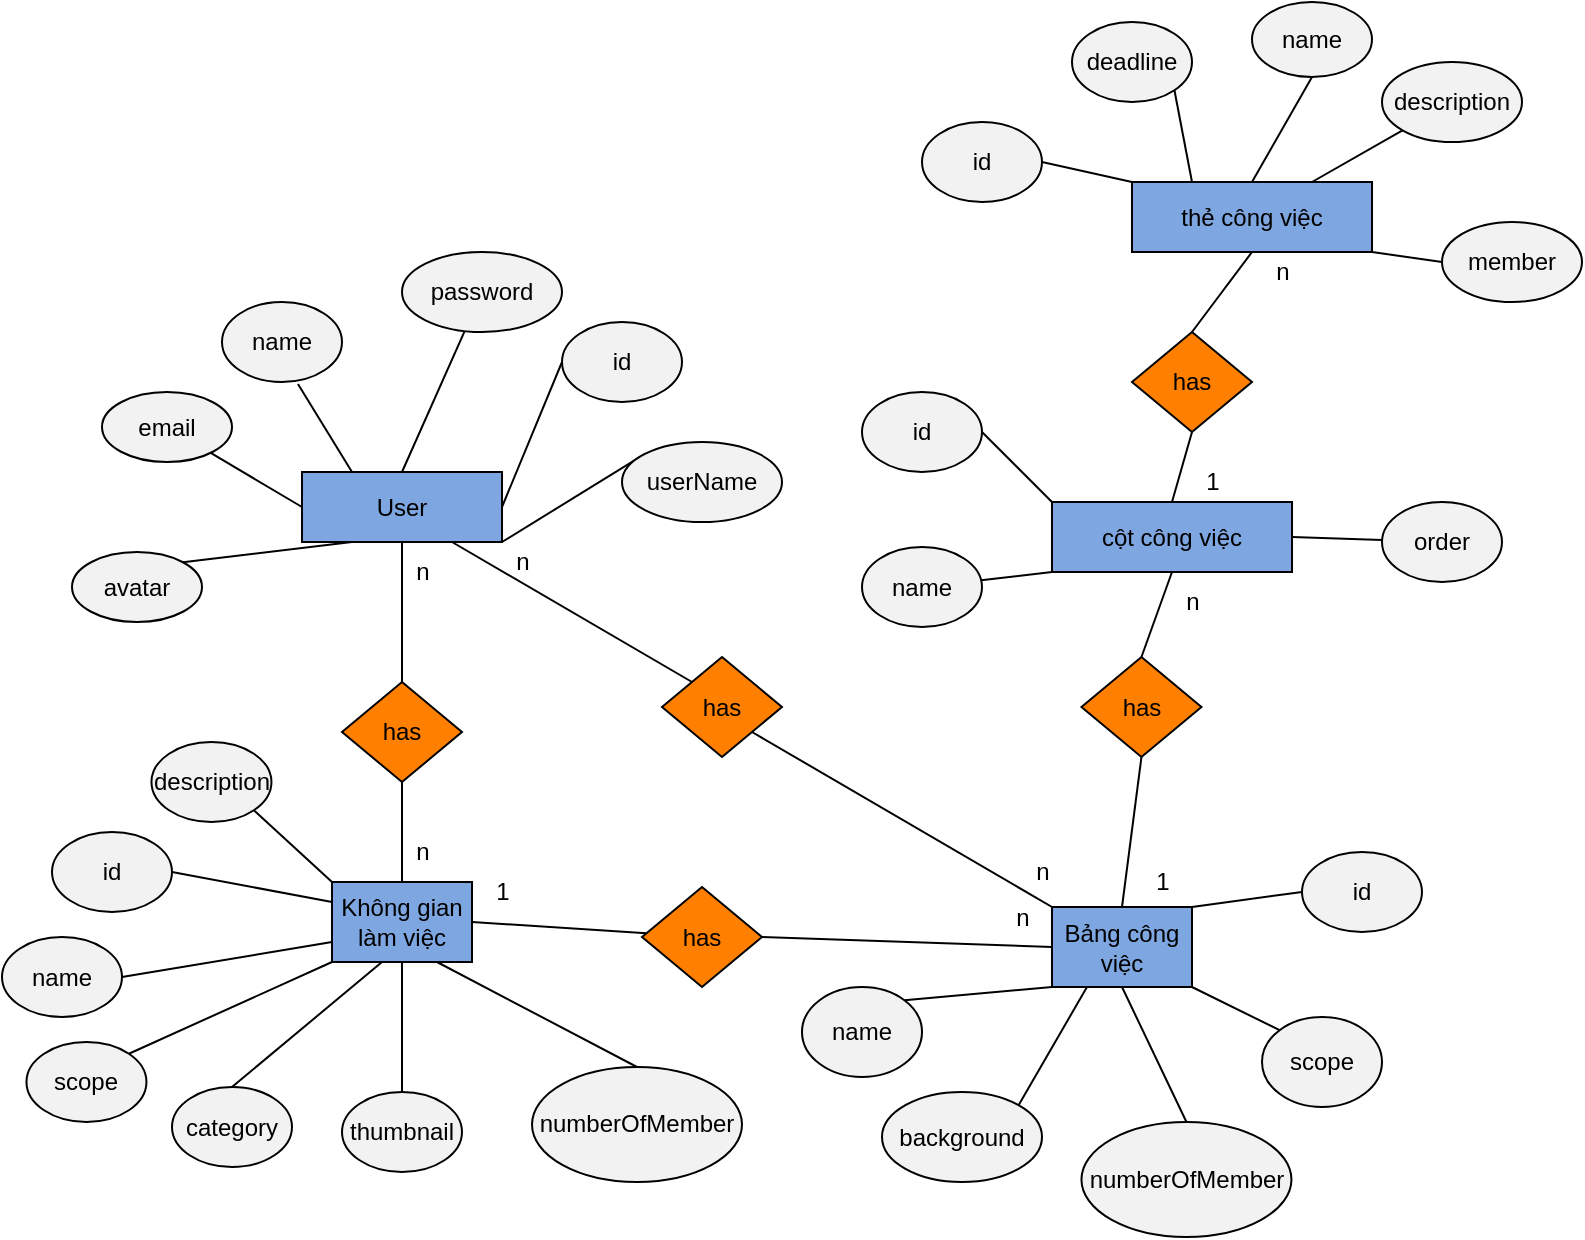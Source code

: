 <mxfile version="13.9.9" type="device"><diagram id="UIYuDUjdbqcm5GssT-13" name="Page-1"><mxGraphModel dx="2272" dy="1922" grid="1" gridSize="10" guides="1" tooltips="1" connect="1" arrows="1" fold="1" page="1" pageScale="1" pageWidth="850" pageHeight="1100" math="0" shadow="0"><root><mxCell id="0"/><mxCell id="1" parent="0"/><mxCell id="YLoi0Zi37OyvP2fE5OV8-19" style="rounded=0;orthogonalLoop=1;jettySize=auto;html=1;exitX=0.5;exitY=1;exitDx=0;exitDy=0;entryX=0.5;entryY=0;entryDx=0;entryDy=0;endArrow=none;endFill=0;" parent="1" source="YLoi0Zi37OyvP2fE5OV8-1" target="YLoi0Zi37OyvP2fE5OV8-10" edge="1"><mxGeometry relative="1" as="geometry"><mxPoint x="110" y="255" as="targetPoint"/></mxGeometry></mxCell><mxCell id="YLoi0Zi37OyvP2fE5OV8-50" style="edgeStyle=none;rounded=0;orthogonalLoop=1;jettySize=auto;html=1;exitX=1;exitY=0.5;exitDx=0;exitDy=0;entryX=0;entryY=0.5;entryDx=0;entryDy=0;endArrow=none;endFill=0;" parent="1" source="YLoi0Zi37OyvP2fE5OV8-1" target="YLoi0Zi37OyvP2fE5OV8-49" edge="1"><mxGeometry relative="1" as="geometry"><mxPoint x="190" y="170" as="targetPoint"/></mxGeometry></mxCell><mxCell id="YLoi0Zi37OyvP2fE5OV8-127" style="edgeStyle=none;rounded=0;orthogonalLoop=1;jettySize=auto;html=1;exitX=0.5;exitY=0;exitDx=0;exitDy=0;endArrow=none;endFill=0;" parent="1" source="YLoi0Zi37OyvP2fE5OV8-1" target="YLoi0Zi37OyvP2fE5OV8-48" edge="1"><mxGeometry relative="1" as="geometry"/></mxCell><mxCell id="YLoi0Zi37OyvP2fE5OV8-128" style="edgeStyle=none;rounded=0;orthogonalLoop=1;jettySize=auto;html=1;exitX=0.25;exitY=0;exitDx=0;exitDy=0;entryX=0.633;entryY=1.025;entryDx=0;entryDy=0;entryPerimeter=0;endArrow=none;endFill=0;" parent="1" source="YLoi0Zi37OyvP2fE5OV8-1" target="YLoi0Zi37OyvP2fE5OV8-47" edge="1"><mxGeometry relative="1" as="geometry"/></mxCell><mxCell id="YLoi0Zi37OyvP2fE5OV8-130" style="edgeStyle=none;rounded=0;orthogonalLoop=1;jettySize=auto;html=1;exitX=0;exitY=0.5;exitDx=0;exitDy=0;endArrow=none;endFill=0;" parent="1" source="YLoi0Zi37OyvP2fE5OV8-1" target="YLoi0Zi37OyvP2fE5OV8-45" edge="1"><mxGeometry relative="1" as="geometry"><mxPoint x="-3.96" y="217" as="targetPoint"/></mxGeometry></mxCell><mxCell id="E24uwadZuliw-CmyUC10-2" style="rounded=0;orthogonalLoop=1;jettySize=auto;html=1;exitX=1;exitY=1;exitDx=0;exitDy=0;endArrow=none;endFill=0;entryX=0;entryY=0;entryDx=0;entryDy=0;" parent="1" source="YLoi0Zi37OyvP2fE5OV8-1" target="E24uwadZuliw-CmyUC10-1" edge="1"><mxGeometry relative="1" as="geometry"><mxPoint x="170.154" y="217.635" as="targetPoint"/></mxGeometry></mxCell><mxCell id="YLoi0Zi37OyvP2fE5OV8-1" value="User" style="rounded=0;whiteSpace=wrap;html=1;fillColor=#7EA6E0;" parent="1" vertex="1"><mxGeometry x="50" y="165" width="100" height="35" as="geometry"/></mxCell><mxCell id="YLoi0Zi37OyvP2fE5OV8-21" style="edgeStyle=none;rounded=0;orthogonalLoop=1;jettySize=auto;html=1;exitX=1;exitY=0.5;exitDx=0;exitDy=0;endArrow=none;endFill=0;" parent="1" source="YLoi0Zi37OyvP2fE5OV8-5" target="YLoi0Zi37OyvP2fE5OV8-12" edge="1"><mxGeometry relative="1" as="geometry"/></mxCell><mxCell id="YLoi0Zi37OyvP2fE5OV8-104" style="edgeStyle=none;rounded=0;orthogonalLoop=1;jettySize=auto;html=1;exitX=0;exitY=0.25;exitDx=0;exitDy=0;entryX=1;entryY=0.5;entryDx=0;entryDy=0;endArrow=none;endFill=0;" parent="1" source="YLoi0Zi37OyvP2fE5OV8-5" target="YLoi0Zi37OyvP2fE5OV8-102" edge="1"><mxGeometry relative="1" as="geometry"/></mxCell><mxCell id="YLoi0Zi37OyvP2fE5OV8-5" value="Không gian làm việc" style="rounded=0;whiteSpace=wrap;html=1;fillColor=#7EA6E0;" parent="1" vertex="1"><mxGeometry x="65" y="370" width="70" height="40" as="geometry"/></mxCell><mxCell id="YLoi0Zi37OyvP2fE5OV8-23" style="edgeStyle=none;rounded=0;orthogonalLoop=1;jettySize=auto;html=1;exitX=0.5;exitY=0;exitDx=0;exitDy=0;entryX=0.5;entryY=1;entryDx=0;entryDy=0;endArrow=none;endFill=0;" parent="1" source="YLoi0Zi37OyvP2fE5OV8-6" target="YLoi0Zi37OyvP2fE5OV8-13" edge="1"><mxGeometry relative="1" as="geometry"/></mxCell><mxCell id="YLoi0Zi37OyvP2fE5OV8-108" style="edgeStyle=none;rounded=0;orthogonalLoop=1;jettySize=auto;html=1;exitX=1;exitY=0;exitDx=0;exitDy=0;entryX=0;entryY=0.5;entryDx=0;entryDy=0;endArrow=none;endFill=0;" parent="1" source="YLoi0Zi37OyvP2fE5OV8-6" target="YLoi0Zi37OyvP2fE5OV8-106" edge="1"><mxGeometry relative="1" as="geometry"/></mxCell><mxCell id="YLoi0Zi37OyvP2fE5OV8-109" style="edgeStyle=none;rounded=0;orthogonalLoop=1;jettySize=auto;html=1;exitX=0;exitY=1;exitDx=0;exitDy=0;entryX=1;entryY=0;entryDx=0;entryDy=0;endArrow=none;endFill=0;" parent="1" source="YLoi0Zi37OyvP2fE5OV8-6" target="YLoi0Zi37OyvP2fE5OV8-107" edge="1"><mxGeometry relative="1" as="geometry"/></mxCell><mxCell id="YLoi0Zi37OyvP2fE5OV8-6" value="Bảng công việc" style="rounded=0;whiteSpace=wrap;html=1;fillColor=#7EA6E0;" parent="1" vertex="1"><mxGeometry x="425" y="382.5" width="70" height="40" as="geometry"/></mxCell><mxCell id="YLoi0Zi37OyvP2fE5OV8-123" style="edgeStyle=none;rounded=0;orthogonalLoop=1;jettySize=auto;html=1;exitX=0;exitY=0;exitDx=0;exitDy=0;entryX=1;entryY=0.5;entryDx=0;entryDy=0;endArrow=none;endFill=0;" parent="1" source="YLoi0Zi37OyvP2fE5OV8-7" target="YLoi0Zi37OyvP2fE5OV8-119" edge="1"><mxGeometry relative="1" as="geometry"><mxPoint x="495" y="566.25" as="sourcePoint"/></mxGeometry></mxCell><mxCell id="YLoi0Zi37OyvP2fE5OV8-124" style="edgeStyle=none;rounded=0;orthogonalLoop=1;jettySize=auto;html=1;exitX=0;exitY=1;exitDx=0;exitDy=0;endArrow=none;endFill=0;" parent="1" source="YLoi0Zi37OyvP2fE5OV8-7" target="YLoi0Zi37OyvP2fE5OV8-122" edge="1"><mxGeometry relative="1" as="geometry"><mxPoint x="495" y="592.5" as="sourcePoint"/></mxGeometry></mxCell><mxCell id="1LAGYOZ_TK99_0JNW_71-4" style="rounded=0;orthogonalLoop=1;jettySize=auto;html=1;exitX=0.5;exitY=0;exitDx=0;exitDy=0;entryX=0.5;entryY=1;entryDx=0;entryDy=0;endArrow=none;endFill=0;" parent="1" source="YLoi0Zi37OyvP2fE5OV8-7" target="1LAGYOZ_TK99_0JNW_71-3" edge="1"><mxGeometry relative="1" as="geometry"><mxPoint x="580" y="-137.5" as="sourcePoint"/></mxGeometry></mxCell><mxCell id="SqWaqopXbNTXru5olozD-2" style="rounded=0;orthogonalLoop=1;jettySize=auto;html=1;exitX=1;exitY=0.5;exitDx=0;exitDy=0;endArrow=none;endFill=0;" edge="1" parent="1" source="YLoi0Zi37OyvP2fE5OV8-7" target="SqWaqopXbNTXru5olozD-1"><mxGeometry relative="1" as="geometry"/></mxCell><mxCell id="YLoi0Zi37OyvP2fE5OV8-7" value="cột công việc" style="rounded=0;whiteSpace=wrap;html=1;fillColor=#7EA6E0;" parent="1" vertex="1"><mxGeometry x="425" y="180" width="120" height="35" as="geometry"/></mxCell><mxCell id="YLoi0Zi37OyvP2fE5OV8-20" style="edgeStyle=none;rounded=0;orthogonalLoop=1;jettySize=auto;html=1;exitX=0.5;exitY=1;exitDx=0;exitDy=0;entryX=0.5;entryY=0;entryDx=0;entryDy=0;endArrow=none;endFill=0;" parent="1" source="YLoi0Zi37OyvP2fE5OV8-10" target="YLoi0Zi37OyvP2fE5OV8-5" edge="1"><mxGeometry relative="1" as="geometry"/></mxCell><mxCell id="YLoi0Zi37OyvP2fE5OV8-10" value="has" style="rhombus;whiteSpace=wrap;html=1;fillColor=#FF8000;" parent="1" vertex="1"><mxGeometry x="70" y="270" width="60" height="50" as="geometry"/></mxCell><mxCell id="YLoi0Zi37OyvP2fE5OV8-22" style="edgeStyle=none;rounded=0;orthogonalLoop=1;jettySize=auto;html=1;exitX=1;exitY=0.5;exitDx=0;exitDy=0;entryX=0;entryY=0.5;entryDx=0;entryDy=0;endArrow=none;endFill=0;" parent="1" source="YLoi0Zi37OyvP2fE5OV8-12" target="YLoi0Zi37OyvP2fE5OV8-6" edge="1"><mxGeometry relative="1" as="geometry"><mxPoint x="230" y="440" as="sourcePoint"/></mxGeometry></mxCell><mxCell id="YLoi0Zi37OyvP2fE5OV8-12" value="has" style="rhombus;whiteSpace=wrap;html=1;fillColor=#FF8000;" parent="1" vertex="1"><mxGeometry x="220" y="372.5" width="60" height="50" as="geometry"/></mxCell><mxCell id="YLoi0Zi37OyvP2fE5OV8-24" style="edgeStyle=none;rounded=0;orthogonalLoop=1;jettySize=auto;html=1;exitX=0.5;exitY=0;exitDx=0;exitDy=0;entryX=0.5;entryY=1;entryDx=0;entryDy=0;endArrow=none;endFill=0;" parent="1" source="YLoi0Zi37OyvP2fE5OV8-13" target="YLoi0Zi37OyvP2fE5OV8-7" edge="1"><mxGeometry relative="1" as="geometry"/></mxCell><mxCell id="YLoi0Zi37OyvP2fE5OV8-13" value="has" style="rhombus;whiteSpace=wrap;html=1;fillColor=#FF8000;" parent="1" vertex="1"><mxGeometry x="439.73" y="257.5" width="60" height="50" as="geometry"/></mxCell><mxCell id="YLoi0Zi37OyvP2fE5OV8-45" value="email" style="ellipse;whiteSpace=wrap;html=1;fillColor=#F2F2F2;" parent="1" vertex="1"><mxGeometry x="-50.0" y="125" width="65" height="35" as="geometry"/></mxCell><mxCell id="YLoi0Zi37OyvP2fE5OV8-47" value="name" style="ellipse;whiteSpace=wrap;html=1;fillColor=#F2F2F2;" parent="1" vertex="1"><mxGeometry x="10.0" y="80" width="60" height="40" as="geometry"/></mxCell><mxCell id="YLoi0Zi37OyvP2fE5OV8-48" value="password" style="ellipse;whiteSpace=wrap;html=1;fillColor=#F2F2F2;" parent="1" vertex="1"><mxGeometry x="100" y="55" width="80" height="40" as="geometry"/></mxCell><mxCell id="YLoi0Zi37OyvP2fE5OV8-49" value="id" style="ellipse;whiteSpace=wrap;html=1;fillColor=#F2F2F2;" parent="1" vertex="1"><mxGeometry x="180" y="90" width="60" height="40" as="geometry"/></mxCell><mxCell id="YLoi0Zi37OyvP2fE5OV8-102" value="id" style="ellipse;whiteSpace=wrap;html=1;fillColor=#F2F2F2;" parent="1" vertex="1"><mxGeometry x="-75" y="345" width="60" height="40" as="geometry"/></mxCell><mxCell id="YLoi0Zi37OyvP2fE5OV8-106" value="id" style="ellipse;whiteSpace=wrap;html=1;fillColor=#F2F2F2;" parent="1" vertex="1"><mxGeometry x="550" y="355" width="60" height="40" as="geometry"/></mxCell><mxCell id="YLoi0Zi37OyvP2fE5OV8-107" value="name" style="ellipse;whiteSpace=wrap;html=1;fillColor=#F2F2F2;" parent="1" vertex="1"><mxGeometry x="300" y="422.5" width="60" height="45" as="geometry"/></mxCell><mxCell id="YLoi0Zi37OyvP2fE5OV8-119" value="id" style="ellipse;whiteSpace=wrap;html=1;fillColor=#F2F2F2;" parent="1" vertex="1"><mxGeometry x="330" y="125" width="60" height="40" as="geometry"/></mxCell><mxCell id="YLoi0Zi37OyvP2fE5OV8-122" value="name" style="ellipse;whiteSpace=wrap;html=1;fillColor=#F2F2F2;" parent="1" vertex="1"><mxGeometry x="330" y="202.5" width="60" height="40" as="geometry"/></mxCell><mxCell id="YLoi0Zi37OyvP2fE5OV8-131" value="n" style="text;html=1;align=center;verticalAlign=middle;resizable=0;points=[];autosize=1;" parent="1" vertex="1"><mxGeometry x="100" y="205" width="20" height="20" as="geometry"/></mxCell><mxCell id="YLoi0Zi37OyvP2fE5OV8-132" value="n" style="text;html=1;align=center;verticalAlign=middle;resizable=0;points=[];autosize=1;" parent="1" vertex="1"><mxGeometry x="100" y="345" width="20" height="20" as="geometry"/></mxCell><mxCell id="YLoi0Zi37OyvP2fE5OV8-134" value="1" style="text;html=1;align=center;verticalAlign=middle;resizable=0;points=[];autosize=1;" parent="1" vertex="1"><mxGeometry x="140" y="365" width="20" height="20" as="geometry"/></mxCell><mxCell id="YLoi0Zi37OyvP2fE5OV8-135" value="n" style="text;html=1;align=center;verticalAlign=middle;resizable=0;points=[];autosize=1;" parent="1" vertex="1"><mxGeometry x="400" y="377.5" width="20" height="20" as="geometry"/></mxCell><mxCell id="YLoi0Zi37OyvP2fE5OV8-136" value="1" style="text;html=1;align=center;verticalAlign=middle;resizable=0;points=[];autosize=1;" parent="1" vertex="1"><mxGeometry x="470" y="360" width="20" height="20" as="geometry"/></mxCell><mxCell id="E24uwadZuliw-CmyUC10-1" value="userName" style="ellipse;whiteSpace=wrap;html=1;fillColor=#F2F2F2;" parent="1" vertex="1"><mxGeometry x="210" y="150" width="80" height="40" as="geometry"/></mxCell><mxCell id="O41VBrUb1YJv1aO1jMxe-25" style="edgeStyle=none;rounded=0;orthogonalLoop=1;jettySize=auto;html=1;exitX=1;exitY=0;exitDx=0;exitDy=0;endArrow=none;endFill=0;" parent="1" source="YLoi0Zi37OyvP2fE5OV8-13" target="YLoi0Zi37OyvP2fE5OV8-13" edge="1"><mxGeometry relative="1" as="geometry"/></mxCell><mxCell id="O41VBrUb1YJv1aO1jMxe-38" style="edgeStyle=none;rounded=0;orthogonalLoop=1;jettySize=auto;html=1;exitX=1;exitY=0.5;exitDx=0;exitDy=0;entryX=0;entryY=0.75;entryDx=0;entryDy=0;endArrow=none;endFill=0;" parent="1" source="O41VBrUb1YJv1aO1jMxe-37" target="YLoi0Zi37OyvP2fE5OV8-5" edge="1"><mxGeometry relative="1" as="geometry"/></mxCell><mxCell id="O41VBrUb1YJv1aO1jMxe-37" value="name" style="ellipse;whiteSpace=wrap;html=1;fillColor=#F2F2F2;" parent="1" vertex="1"><mxGeometry x="-100" y="397.5" width="60" height="40" as="geometry"/></mxCell><mxCell id="SqWaqopXbNTXru5olozD-5" style="edgeStyle=none;rounded=0;orthogonalLoop=1;jettySize=auto;html=1;exitX=1;exitY=1;exitDx=0;exitDy=0;entryX=0;entryY=0.5;entryDx=0;entryDy=0;endArrow=none;endFill=0;" edge="1" parent="1" source="1LAGYOZ_TK99_0JNW_71-1" target="SqWaqopXbNTXru5olozD-4"><mxGeometry relative="1" as="geometry"/></mxCell><mxCell id="1LAGYOZ_TK99_0JNW_71-1" value="thẻ công việc" style="rounded=0;whiteSpace=wrap;html=1;fillColor=#7EA6E0;" parent="1" vertex="1"><mxGeometry x="465" y="20" width="120" height="35" as="geometry"/></mxCell><mxCell id="1LAGYOZ_TK99_0JNW_71-2" style="edgeStyle=none;rounded=0;orthogonalLoop=1;jettySize=auto;html=1;exitX=0.5;exitY=0;exitDx=0;exitDy=0;entryX=0.5;entryY=1;entryDx=0;entryDy=0;endArrow=none;endFill=0;" parent="1" source="1LAGYOZ_TK99_0JNW_71-3" target="1LAGYOZ_TK99_0JNW_71-1" edge="1"><mxGeometry relative="1" as="geometry"/></mxCell><mxCell id="1LAGYOZ_TK99_0JNW_71-3" value="has" style="rhombus;whiteSpace=wrap;html=1;fillColor=#FF8000;" parent="1" vertex="1"><mxGeometry x="465" y="95" width="60" height="50" as="geometry"/></mxCell><mxCell id="1LAGYOZ_TK99_0JNW_71-8" style="edgeStyle=none;rounded=0;orthogonalLoop=1;jettySize=auto;html=1;exitX=1;exitY=0.5;exitDx=0;exitDy=0;entryX=0;entryY=0;entryDx=0;entryDy=0;endArrow=none;endFill=0;" parent="1" source="1LAGYOZ_TK99_0JNW_71-6" target="1LAGYOZ_TK99_0JNW_71-1" edge="1"><mxGeometry relative="1" as="geometry"><mxPoint x="605" y="85" as="sourcePoint"/></mxGeometry></mxCell><mxCell id="1LAGYOZ_TK99_0JNW_71-6" value="id" style="ellipse;whiteSpace=wrap;html=1;fillColor=#F2F2F2;" parent="1" vertex="1"><mxGeometry x="360" y="-10" width="60" height="40" as="geometry"/></mxCell><mxCell id="1LAGYOZ_TK99_0JNW_71-9" style="edgeStyle=none;rounded=0;orthogonalLoop=1;jettySize=auto;html=1;exitX=0.5;exitY=1;exitDx=0;exitDy=0;endArrow=none;endFill=0;entryX=0.5;entryY=0;entryDx=0;entryDy=0;" parent="1" source="1LAGYOZ_TK99_0JNW_71-7" target="1LAGYOZ_TK99_0JNW_71-1" edge="1"><mxGeometry relative="1" as="geometry"/></mxCell><mxCell id="1LAGYOZ_TK99_0JNW_71-7" value="name" style="ellipse;whiteSpace=wrap;html=1;fillColor=#F2F2F2;" parent="1" vertex="1"><mxGeometry x="525" y="-70" width="60" height="37.5" as="geometry"/></mxCell><mxCell id="fotpIYtaPKPO00BKL94g-5" style="edgeStyle=none;rounded=0;orthogonalLoop=1;jettySize=auto;html=1;exitX=1;exitY=0;exitDx=0;exitDy=0;entryX=0.25;entryY=1;entryDx=0;entryDy=0;endArrow=none;endFill=0;" parent="1" source="fotpIYtaPKPO00BKL94g-2" target="YLoi0Zi37OyvP2fE5OV8-1" edge="1"><mxGeometry relative="1" as="geometry"/></mxCell><mxCell id="fotpIYtaPKPO00BKL94g-2" value="avatar" style="ellipse;whiteSpace=wrap;html=1;fillColor=#F2F2F2;" parent="1" vertex="1"><mxGeometry x="-65" y="205" width="65" height="35" as="geometry"/></mxCell><mxCell id="fotpIYtaPKPO00BKL94g-7" value="n" style="text;html=1;align=center;verticalAlign=middle;resizable=0;points=[];autosize=1;" parent="1" vertex="1"><mxGeometry x="485" y="220" width="20" height="20" as="geometry"/></mxCell><mxCell id="fotpIYtaPKPO00BKL94g-8" value="1" style="text;html=1;align=center;verticalAlign=middle;resizable=0;points=[];autosize=1;" parent="1" vertex="1"><mxGeometry x="495" y="160" width="20" height="20" as="geometry"/></mxCell><mxCell id="fotpIYtaPKPO00BKL94g-9" value="n" style="text;html=1;align=center;verticalAlign=middle;resizable=0;points=[];autosize=1;" parent="1" vertex="1"><mxGeometry x="530" y="55" width="20" height="20" as="geometry"/></mxCell><mxCell id="fotpIYtaPKPO00BKL94g-11" style="edgeStyle=none;rounded=0;orthogonalLoop=1;jettySize=auto;html=1;exitX=0.5;exitY=0;exitDx=0;exitDy=0;entryX=0.357;entryY=1;entryDx=0;entryDy=0;entryPerimeter=0;endArrow=none;endFill=0;" parent="1" source="fotpIYtaPKPO00BKL94g-10" target="YLoi0Zi37OyvP2fE5OV8-5" edge="1"><mxGeometry relative="1" as="geometry"/></mxCell><mxCell id="fotpIYtaPKPO00BKL94g-10" value="category" style="ellipse;whiteSpace=wrap;html=1;fillColor=#F2F2F2;" parent="1" vertex="1"><mxGeometry x="-15" y="472.5" width="60" height="40" as="geometry"/></mxCell><mxCell id="fotpIYtaPKPO00BKL94g-15" style="edgeStyle=none;rounded=0;orthogonalLoop=1;jettySize=auto;html=1;exitX=0.5;exitY=0;exitDx=0;exitDy=0;entryX=0.5;entryY=1;entryDx=0;entryDy=0;endArrow=none;endFill=0;" parent="1" source="fotpIYtaPKPO00BKL94g-12" target="YLoi0Zi37OyvP2fE5OV8-5" edge="1"><mxGeometry relative="1" as="geometry"/></mxCell><mxCell id="fotpIYtaPKPO00BKL94g-12" value="thumbnail" style="ellipse;whiteSpace=wrap;html=1;fillColor=#F2F2F2;" parent="1" vertex="1"><mxGeometry x="70" y="475" width="60" height="40" as="geometry"/></mxCell><mxCell id="fotpIYtaPKPO00BKL94g-14" style="edgeStyle=none;rounded=0;orthogonalLoop=1;jettySize=auto;html=1;exitX=1;exitY=1;exitDx=0;exitDy=0;entryX=0;entryY=0;entryDx=0;entryDy=0;endArrow=none;endFill=0;" parent="1" source="fotpIYtaPKPO00BKL94g-13" target="YLoi0Zi37OyvP2fE5OV8-5" edge="1"><mxGeometry relative="1" as="geometry"/></mxCell><mxCell id="fotpIYtaPKPO00BKL94g-13" value="description" style="ellipse;whiteSpace=wrap;html=1;fillColor=#F2F2F2;" parent="1" vertex="1"><mxGeometry x="-25.27" y="300" width="60" height="40" as="geometry"/></mxCell><mxCell id="fotpIYtaPKPO00BKL94g-17" style="edgeStyle=none;rounded=0;orthogonalLoop=1;jettySize=auto;html=1;exitX=0.5;exitY=0;exitDx=0;exitDy=0;entryX=0.75;entryY=1;entryDx=0;entryDy=0;endArrow=none;endFill=0;" parent="1" source="fotpIYtaPKPO00BKL94g-16" target="YLoi0Zi37OyvP2fE5OV8-5" edge="1"><mxGeometry relative="1" as="geometry"/></mxCell><mxCell id="fotpIYtaPKPO00BKL94g-16" value="numberOfMember" style="ellipse;whiteSpace=wrap;html=1;fillColor=#F2F2F2;" parent="1" vertex="1"><mxGeometry x="165" y="462.5" width="105" height="57.5" as="geometry"/></mxCell><mxCell id="fotpIYtaPKPO00BKL94g-19" style="edgeStyle=none;rounded=0;orthogonalLoop=1;jettySize=auto;html=1;exitX=1;exitY=0;exitDx=0;exitDy=0;entryX=0;entryY=1;entryDx=0;entryDy=0;endArrow=none;endFill=0;" parent="1" source="fotpIYtaPKPO00BKL94g-18" target="YLoi0Zi37OyvP2fE5OV8-5" edge="1"><mxGeometry relative="1" as="geometry"/></mxCell><mxCell id="fotpIYtaPKPO00BKL94g-18" value="scope" style="ellipse;whiteSpace=wrap;html=1;fillColor=#F2F2F2;" parent="1" vertex="1"><mxGeometry x="-87.77" y="450" width="60" height="40" as="geometry"/></mxCell><mxCell id="fotpIYtaPKPO00BKL94g-21" style="edgeStyle=none;rounded=0;orthogonalLoop=1;jettySize=auto;html=1;exitX=1;exitY=0;exitDx=0;exitDy=0;entryX=0.25;entryY=1;entryDx=0;entryDy=0;endArrow=none;endFill=0;" parent="1" source="fotpIYtaPKPO00BKL94g-20" target="YLoi0Zi37OyvP2fE5OV8-6" edge="1"><mxGeometry relative="1" as="geometry"/></mxCell><mxCell id="fotpIYtaPKPO00BKL94g-20" value="background" style="ellipse;whiteSpace=wrap;html=1;fillColor=#F2F2F2;" parent="1" vertex="1"><mxGeometry x="340" y="475" width="80" height="45" as="geometry"/></mxCell><mxCell id="fotpIYtaPKPO00BKL94g-23" style="edgeStyle=none;rounded=0;orthogonalLoop=1;jettySize=auto;html=1;exitX=0.5;exitY=0;exitDx=0;exitDy=0;entryX=0.5;entryY=1;entryDx=0;entryDy=0;endArrow=none;endFill=0;" parent="1" source="SqWaqopXbNTXru5olozD-3" target="YLoi0Zi37OyvP2fE5OV8-6" edge="1"><mxGeometry relative="1" as="geometry"><mxPoint x="485" y="472.5" as="sourcePoint"/></mxGeometry></mxCell><mxCell id="fotpIYtaPKPO00BKL94g-25" style="edgeStyle=none;rounded=0;orthogonalLoop=1;jettySize=auto;html=1;exitX=0;exitY=0;exitDx=0;exitDy=0;entryX=1;entryY=1;entryDx=0;entryDy=0;endArrow=none;endFill=0;" parent="1" source="fotpIYtaPKPO00BKL94g-24" target="YLoi0Zi37OyvP2fE5OV8-6" edge="1"><mxGeometry relative="1" as="geometry"/></mxCell><mxCell id="fotpIYtaPKPO00BKL94g-24" value="scope" style="ellipse;whiteSpace=wrap;html=1;fillColor=#F2F2F2;" parent="1" vertex="1"><mxGeometry x="530" y="437.5" width="60" height="45" as="geometry"/></mxCell><mxCell id="fotpIYtaPKPO00BKL94g-30" style="edgeStyle=none;rounded=0;orthogonalLoop=1;jettySize=auto;html=1;exitX=0;exitY=1;exitDx=0;exitDy=0;entryX=0.75;entryY=0;entryDx=0;entryDy=0;endArrow=none;endFill=0;" parent="1" source="fotpIYtaPKPO00BKL94g-26" target="1LAGYOZ_TK99_0JNW_71-1" edge="1"><mxGeometry relative="1" as="geometry"/></mxCell><mxCell id="fotpIYtaPKPO00BKL94g-26" value="description" style="ellipse;whiteSpace=wrap;html=1;fillColor=#F2F2F2;" parent="1" vertex="1"><mxGeometry x="590" y="-40" width="70" height="40" as="geometry"/></mxCell><mxCell id="fotpIYtaPKPO00BKL94g-29" style="edgeStyle=none;rounded=0;orthogonalLoop=1;jettySize=auto;html=1;exitX=1;exitY=1;exitDx=0;exitDy=0;entryX=0.25;entryY=0;entryDx=0;entryDy=0;endArrow=none;endFill=0;" parent="1" source="fotpIYtaPKPO00BKL94g-27" target="1LAGYOZ_TK99_0JNW_71-1" edge="1"><mxGeometry relative="1" as="geometry"/></mxCell><mxCell id="fotpIYtaPKPO00BKL94g-27" value="deadline" style="ellipse;whiteSpace=wrap;html=1;fillColor=#F2F2F2;" parent="1" vertex="1"><mxGeometry x="435" y="-60" width="60" height="40" as="geometry"/></mxCell><mxCell id="SqWaqopXbNTXru5olozD-1" value="order" style="ellipse;whiteSpace=wrap;html=1;fillColor=#F2F2F2;" vertex="1" parent="1"><mxGeometry x="590" y="180" width="60" height="40" as="geometry"/></mxCell><mxCell id="SqWaqopXbNTXru5olozD-3" value="numberOfMember" style="ellipse;whiteSpace=wrap;html=1;fillColor=#F2F2F2;" vertex="1" parent="1"><mxGeometry x="439.73" y="490" width="105" height="57.5" as="geometry"/></mxCell><mxCell id="SqWaqopXbNTXru5olozD-4" value="member" style="ellipse;whiteSpace=wrap;html=1;fillColor=#F2F2F2;" vertex="1" parent="1"><mxGeometry x="620" y="40" width="70" height="40" as="geometry"/></mxCell><mxCell id="SqWaqopXbNTXru5olozD-7" style="edgeStyle=none;rounded=0;orthogonalLoop=1;jettySize=auto;html=1;exitX=1;exitY=1;exitDx=0;exitDy=0;entryX=0;entryY=0;entryDx=0;entryDy=0;endArrow=none;endFill=0;" edge="1" parent="1" source="SqWaqopXbNTXru5olozD-6" target="YLoi0Zi37OyvP2fE5OV8-6"><mxGeometry relative="1" as="geometry"/></mxCell><mxCell id="SqWaqopXbNTXru5olozD-8" style="edgeStyle=none;rounded=0;orthogonalLoop=1;jettySize=auto;html=1;exitX=0;exitY=0;exitDx=0;exitDy=0;entryX=0.75;entryY=1;entryDx=0;entryDy=0;endArrow=none;endFill=0;" edge="1" parent="1" source="SqWaqopXbNTXru5olozD-6" target="YLoi0Zi37OyvP2fE5OV8-1"><mxGeometry relative="1" as="geometry"/></mxCell><mxCell id="SqWaqopXbNTXru5olozD-6" value="has" style="rhombus;whiteSpace=wrap;html=1;fillColor=#FF8000;" vertex="1" parent="1"><mxGeometry x="230" y="257.5" width="60" height="50" as="geometry"/></mxCell><mxCell id="SqWaqopXbNTXru5olozD-9" value="n" style="text;html=1;align=center;verticalAlign=middle;resizable=0;points=[];autosize=1;" vertex="1" parent="1"><mxGeometry x="150" y="200" width="20" height="20" as="geometry"/></mxCell><mxCell id="SqWaqopXbNTXru5olozD-10" value="n" style="text;html=1;align=center;verticalAlign=middle;resizable=0;points=[];autosize=1;" vertex="1" parent="1"><mxGeometry x="410" y="355" width="20" height="20" as="geometry"/></mxCell></root></mxGraphModel></diagram></mxfile>